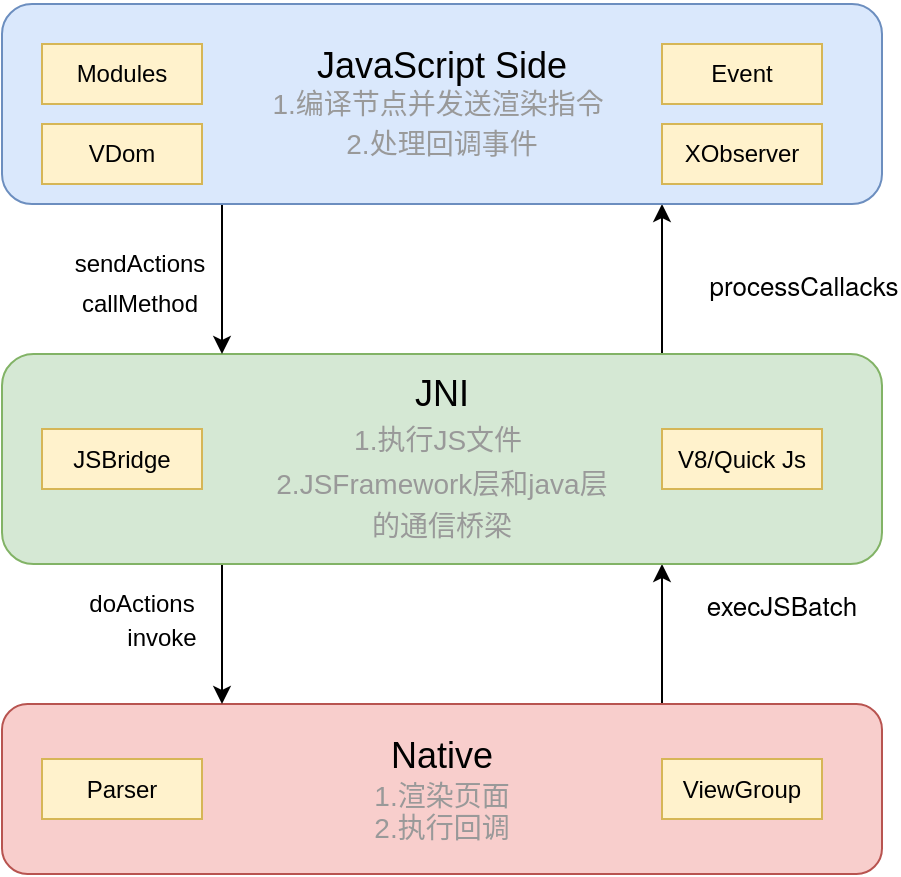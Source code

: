 <mxfile version="14.8.1" type="github">
  <diagram id="3GTP0BFjwvXrmvVc28EH" name="Page-1">
    <mxGraphModel dx="1528" dy="687" grid="1" gridSize="10" guides="1" tooltips="1" connect="1" arrows="1" fold="1" page="1" pageScale="1" pageWidth="827" pageHeight="1169" math="0" shadow="0">
      <root>
        <mxCell id="0" />
        <mxCell id="1" parent="0" />
        <mxCell id="GJBemUEky-P1wfZH3qyY-28" style="edgeStyle=orthogonalEdgeStyle;rounded=0;orthogonalLoop=1;jettySize=auto;html=1;exitX=0.75;exitY=0;exitDx=0;exitDy=0;entryX=0.75;entryY=1;entryDx=0;entryDy=0;" parent="1" source="GJBemUEky-P1wfZH3qyY-3" target="GJBemUEky-P1wfZH3qyY-7" edge="1">
          <mxGeometry relative="1" as="geometry" />
        </mxCell>
        <mxCell id="GJBemUEky-P1wfZH3qyY-3" value="&lt;font&gt;&lt;font size=&quot;4&quot;&gt;Native&lt;/font&gt;&lt;br&gt;&lt;font style=&quot;font-size: 14px&quot; color=&quot;#999999&quot;&gt;1.渲染页面 &lt;br&gt;2.执行回调&lt;/font&gt;&lt;br&gt;&lt;/font&gt;" style="rounded=1;whiteSpace=wrap;html=1;fillColor=#f8cecc;strokeColor=#b85450;" parent="1" vertex="1">
          <mxGeometry x="189" y="580" width="440" height="85" as="geometry" />
        </mxCell>
        <mxCell id="GJBemUEky-P1wfZH3qyY-4" style="edgeStyle=orthogonalEdgeStyle;rounded=0;orthogonalLoop=1;jettySize=auto;html=1;exitX=0.25;exitY=1;exitDx=0;exitDy=0;entryX=0.25;entryY=0;entryDx=0;entryDy=0;" parent="1" source="GJBemUEky-P1wfZH3qyY-7" target="GJBemUEky-P1wfZH3qyY-3" edge="1">
          <mxGeometry relative="1" as="geometry" />
        </mxCell>
        <mxCell id="GJBemUEky-P1wfZH3qyY-30" style="edgeStyle=orthogonalEdgeStyle;rounded=0;orthogonalLoop=1;jettySize=auto;html=1;exitX=0.75;exitY=0;exitDx=0;exitDy=0;entryX=0.75;entryY=1;entryDx=0;entryDy=0;" parent="1" source="GJBemUEky-P1wfZH3qyY-7" target="GJBemUEky-P1wfZH3qyY-10" edge="1">
          <mxGeometry relative="1" as="geometry" />
        </mxCell>
        <mxCell id="GJBemUEky-P1wfZH3qyY-7" value="&lt;font style=&quot;font-size: 18px&quot;&gt;JNI&lt;br&gt;&lt;span style=&quot;color: rgb(153 , 153 , 153) ; font-size: 14px&quot;&gt;1.执行JS文件&amp;nbsp;&lt;/span&gt;&lt;br style=&quot;color: rgb(153 , 153 , 153) ; font-size: 14px&quot;&gt;&lt;span style=&quot;color: rgb(153 , 153 , 153) ; font-size: 14px&quot;&gt;2.JSFramework层和java层&lt;br&gt;的通信桥梁&lt;/span&gt;&lt;br&gt;&lt;/font&gt;" style="rounded=1;whiteSpace=wrap;html=1;fillColor=#d5e8d4;strokeColor=#82b366;" parent="1" vertex="1">
          <mxGeometry x="189" y="405" width="440" height="105" as="geometry" />
        </mxCell>
        <mxCell id="GJBemUEky-P1wfZH3qyY-8" style="edgeStyle=orthogonalEdgeStyle;rounded=0;orthogonalLoop=1;jettySize=auto;html=1;exitX=0.25;exitY=1;exitDx=0;exitDy=0;entryX=0.25;entryY=0;entryDx=0;entryDy=0;" parent="1" source="GJBemUEky-P1wfZH3qyY-10" target="GJBemUEky-P1wfZH3qyY-7" edge="1">
          <mxGeometry relative="1" as="geometry" />
        </mxCell>
        <mxCell id="GJBemUEky-P1wfZH3qyY-10" value="&lt;font size=&quot;4&quot;&gt;&lt;br&gt;JavaScript Side&lt;br&gt;&lt;/font&gt;&lt;span style=&quot;color: rgb(153 , 153 , 153) ; font-size: 14px&quot;&gt;1.编译节点并发送渲染指令&amp;nbsp;&lt;/span&gt;&lt;br style=&quot;color: rgb(153 , 153 , 153) ; font-size: 14px&quot;&gt;&lt;span style=&quot;color: rgb(153 , 153 , 153) ; font-size: 14px&quot;&gt;2.处理回调事件&lt;/span&gt;&lt;font size=&quot;4&quot;&gt;&lt;br&gt;&lt;br&gt;&lt;/font&gt;" style="rounded=1;whiteSpace=wrap;html=1;fillColor=#dae8fc;strokeColor=#6c8ebf;" parent="1" vertex="1">
          <mxGeometry x="189" y="230" width="440" height="100" as="geometry" />
        </mxCell>
        <mxCell id="GJBemUEky-P1wfZH3qyY-11" value="callMethod" style="text;html=1;strokeColor=none;fillColor=none;align=center;verticalAlign=middle;whiteSpace=wrap;rounded=0;" parent="1" vertex="1">
          <mxGeometry x="238" y="370" width="40" height="20" as="geometry" />
        </mxCell>
        <mxCell id="GJBemUEky-P1wfZH3qyY-12" value="invoke" style="text;html=1;strokeColor=none;fillColor=none;align=center;verticalAlign=middle;whiteSpace=wrap;rounded=0;" parent="1" vertex="1">
          <mxGeometry x="249" y="537" width="40" height="20" as="geometry" />
        </mxCell>
        <mxCell id="GJBemUEky-P1wfZH3qyY-13" value="Modules" style="rounded=0;whiteSpace=wrap;html=1;fillColor=#fff2cc;strokeColor=#d6b656;" parent="1" vertex="1">
          <mxGeometry x="209" y="250" width="80" height="30" as="geometry" />
        </mxCell>
        <mxCell id="GJBemUEky-P1wfZH3qyY-14" value="VDom" style="rounded=0;whiteSpace=wrap;html=1;fillColor=#fff2cc;strokeColor=#d6b656;" parent="1" vertex="1">
          <mxGeometry x="209" y="290" width="80" height="30" as="geometry" />
        </mxCell>
        <mxCell id="GJBemUEky-P1wfZH3qyY-15" value="Event" style="rounded=0;whiteSpace=wrap;html=1;strokeColor=#d6b656;fillColor=#fff2cc;" parent="1" vertex="1">
          <mxGeometry x="519" y="250" width="80" height="30" as="geometry" />
        </mxCell>
        <mxCell id="GJBemUEky-P1wfZH3qyY-16" value="XObserver" style="rounded=0;whiteSpace=wrap;html=1;fillColor=#fff2cc;strokeColor=#d6b656;" parent="1" vertex="1">
          <mxGeometry x="519" y="290" width="80" height="30" as="geometry" />
        </mxCell>
        <mxCell id="GJBemUEky-P1wfZH3qyY-17" value="sendActions" style="text;html=1;strokeColor=none;fillColor=none;align=center;verticalAlign=middle;whiteSpace=wrap;rounded=0;" parent="1" vertex="1">
          <mxGeometry x="238" y="350" width="40" height="20" as="geometry" />
        </mxCell>
        <mxCell id="GJBemUEky-P1wfZH3qyY-18" value="doActions" style="text;html=1;strokeColor=none;fillColor=none;align=center;verticalAlign=middle;whiteSpace=wrap;rounded=0;" parent="1" vertex="1">
          <mxGeometry x="239" y="520" width="40" height="20" as="geometry" />
        </mxCell>
        <mxCell id="GJBemUEky-P1wfZH3qyY-19" value="&lt;p style=&quot;margin: 0px ; font-stretch: normal ; font-size: 13px ; line-height: normal ; font-family: &amp;#34;helvetica neue&amp;#34;&quot;&gt;execJSBatch&lt;/p&gt;" style="text;html=1;strokeColor=none;fillColor=none;align=center;verticalAlign=middle;whiteSpace=wrap;rounded=0;" parent="1" vertex="1">
          <mxGeometry x="559" y="520" width="40" height="20" as="geometry" />
        </mxCell>
        <mxCell id="GJBemUEky-P1wfZH3qyY-20" value="&lt;p style=&quot;margin: 0px ; font-stretch: normal ; font-size: 13px ; line-height: normal ; font-family: &amp;#34;helvetica neue&amp;#34;&quot;&gt;processCallacks&lt;/p&gt;" style="text;html=1;strokeColor=none;fillColor=none;align=center;verticalAlign=middle;whiteSpace=wrap;rounded=0;" parent="1" vertex="1">
          <mxGeometry x="570" y="360" width="40" height="20" as="geometry" />
        </mxCell>
        <mxCell id="GJBemUEky-P1wfZH3qyY-22" value="JSBridge" style="rounded=0;whiteSpace=wrap;html=1;fillColor=#fff2cc;strokeColor=#d6b656;" parent="1" vertex="1">
          <mxGeometry x="209" y="442.5" width="80" height="30" as="geometry" />
        </mxCell>
        <mxCell id="GJBemUEky-P1wfZH3qyY-23" value="V8/Quick Js" style="rounded=0;whiteSpace=wrap;html=1;fillColor=#fff2cc;strokeColor=#d6b656;" parent="1" vertex="1">
          <mxGeometry x="519" y="442.5" width="80" height="30" as="geometry" />
        </mxCell>
        <mxCell id="GJBemUEky-P1wfZH3qyY-31" value="Parser" style="rounded=0;whiteSpace=wrap;html=1;fillColor=#fff2cc;strokeColor=#d6b656;" parent="1" vertex="1">
          <mxGeometry x="209" y="607.5" width="80" height="30" as="geometry" />
        </mxCell>
        <mxCell id="GJBemUEky-P1wfZH3qyY-32" value="ViewGroup" style="rounded=0;whiteSpace=wrap;html=1;fillColor=#fff2cc;strokeColor=#d6b656;" parent="1" vertex="1">
          <mxGeometry x="519" y="607.5" width="80" height="30" as="geometry" />
        </mxCell>
      </root>
    </mxGraphModel>
  </diagram>
</mxfile>
